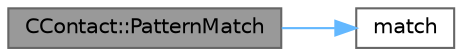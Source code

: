 digraph "CContact::PatternMatch"
{
 // LATEX_PDF_SIZE
  bgcolor="transparent";
  edge [fontname=Helvetica,fontsize=10,labelfontname=Helvetica,labelfontsize=10];
  node [fontname=Helvetica,fontsize=10,shape=box,height=0.2,width=0.4];
  rankdir="LR";
  Node1 [label="CContact::PatternMatch",height=0.2,width=0.4,color="gray40", fillcolor="grey60", style="filled", fontcolor="black",tooltip="判定本对象是否匹配搜索条件"];
  Node1 -> Node2 [color="steelblue1",style="solid"];
  Node2 [label="match",height=0.2,width=0.4,color="grey40", fillcolor="white", style="filled",URL="$_c_contact_8cpp.html#a0a82ec9e83c845e0a97385f328e6237c",tooltip="字符串匹配，判断字符串source是否匹配pattern，或者说字符串source是pattern所表达的集合中的某个成员"];
}
